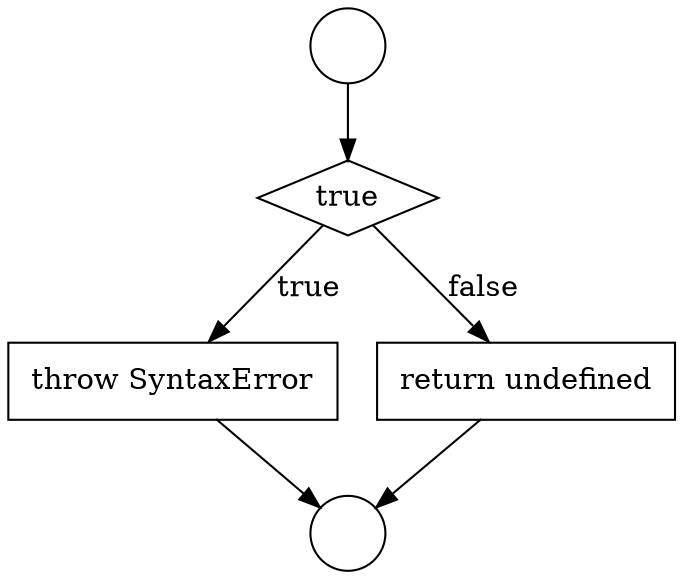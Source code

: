 digraph {
  node19687 [shape=diamond, label=<<font color="black">true</font>> color="black" fillcolor="white" style=filled]
  node19685 [shape=circle label=" " color="black" fillcolor="white" style=filled]
  node19688 [shape=none, margin=0, label=<<font color="black">
    <table border="0" cellborder="1" cellspacing="0" cellpadding="10">
      <tr><td align="left">throw SyntaxError</td></tr>
    </table>
  </font>> color="black" fillcolor="white" style=filled]
  node19686 [shape=circle label=" " color="black" fillcolor="white" style=filled]
  node19689 [shape=none, margin=0, label=<<font color="black">
    <table border="0" cellborder="1" cellspacing="0" cellpadding="10">
      <tr><td align="left">return undefined</td></tr>
    </table>
  </font>> color="black" fillcolor="white" style=filled]
  node19685 -> node19687 [ color="black"]
  node19687 -> node19688 [label=<<font color="black">true</font>> color="black"]
  node19687 -> node19689 [label=<<font color="black">false</font>> color="black"]
  node19688 -> node19686 [ color="black"]
  node19689 -> node19686 [ color="black"]
}
